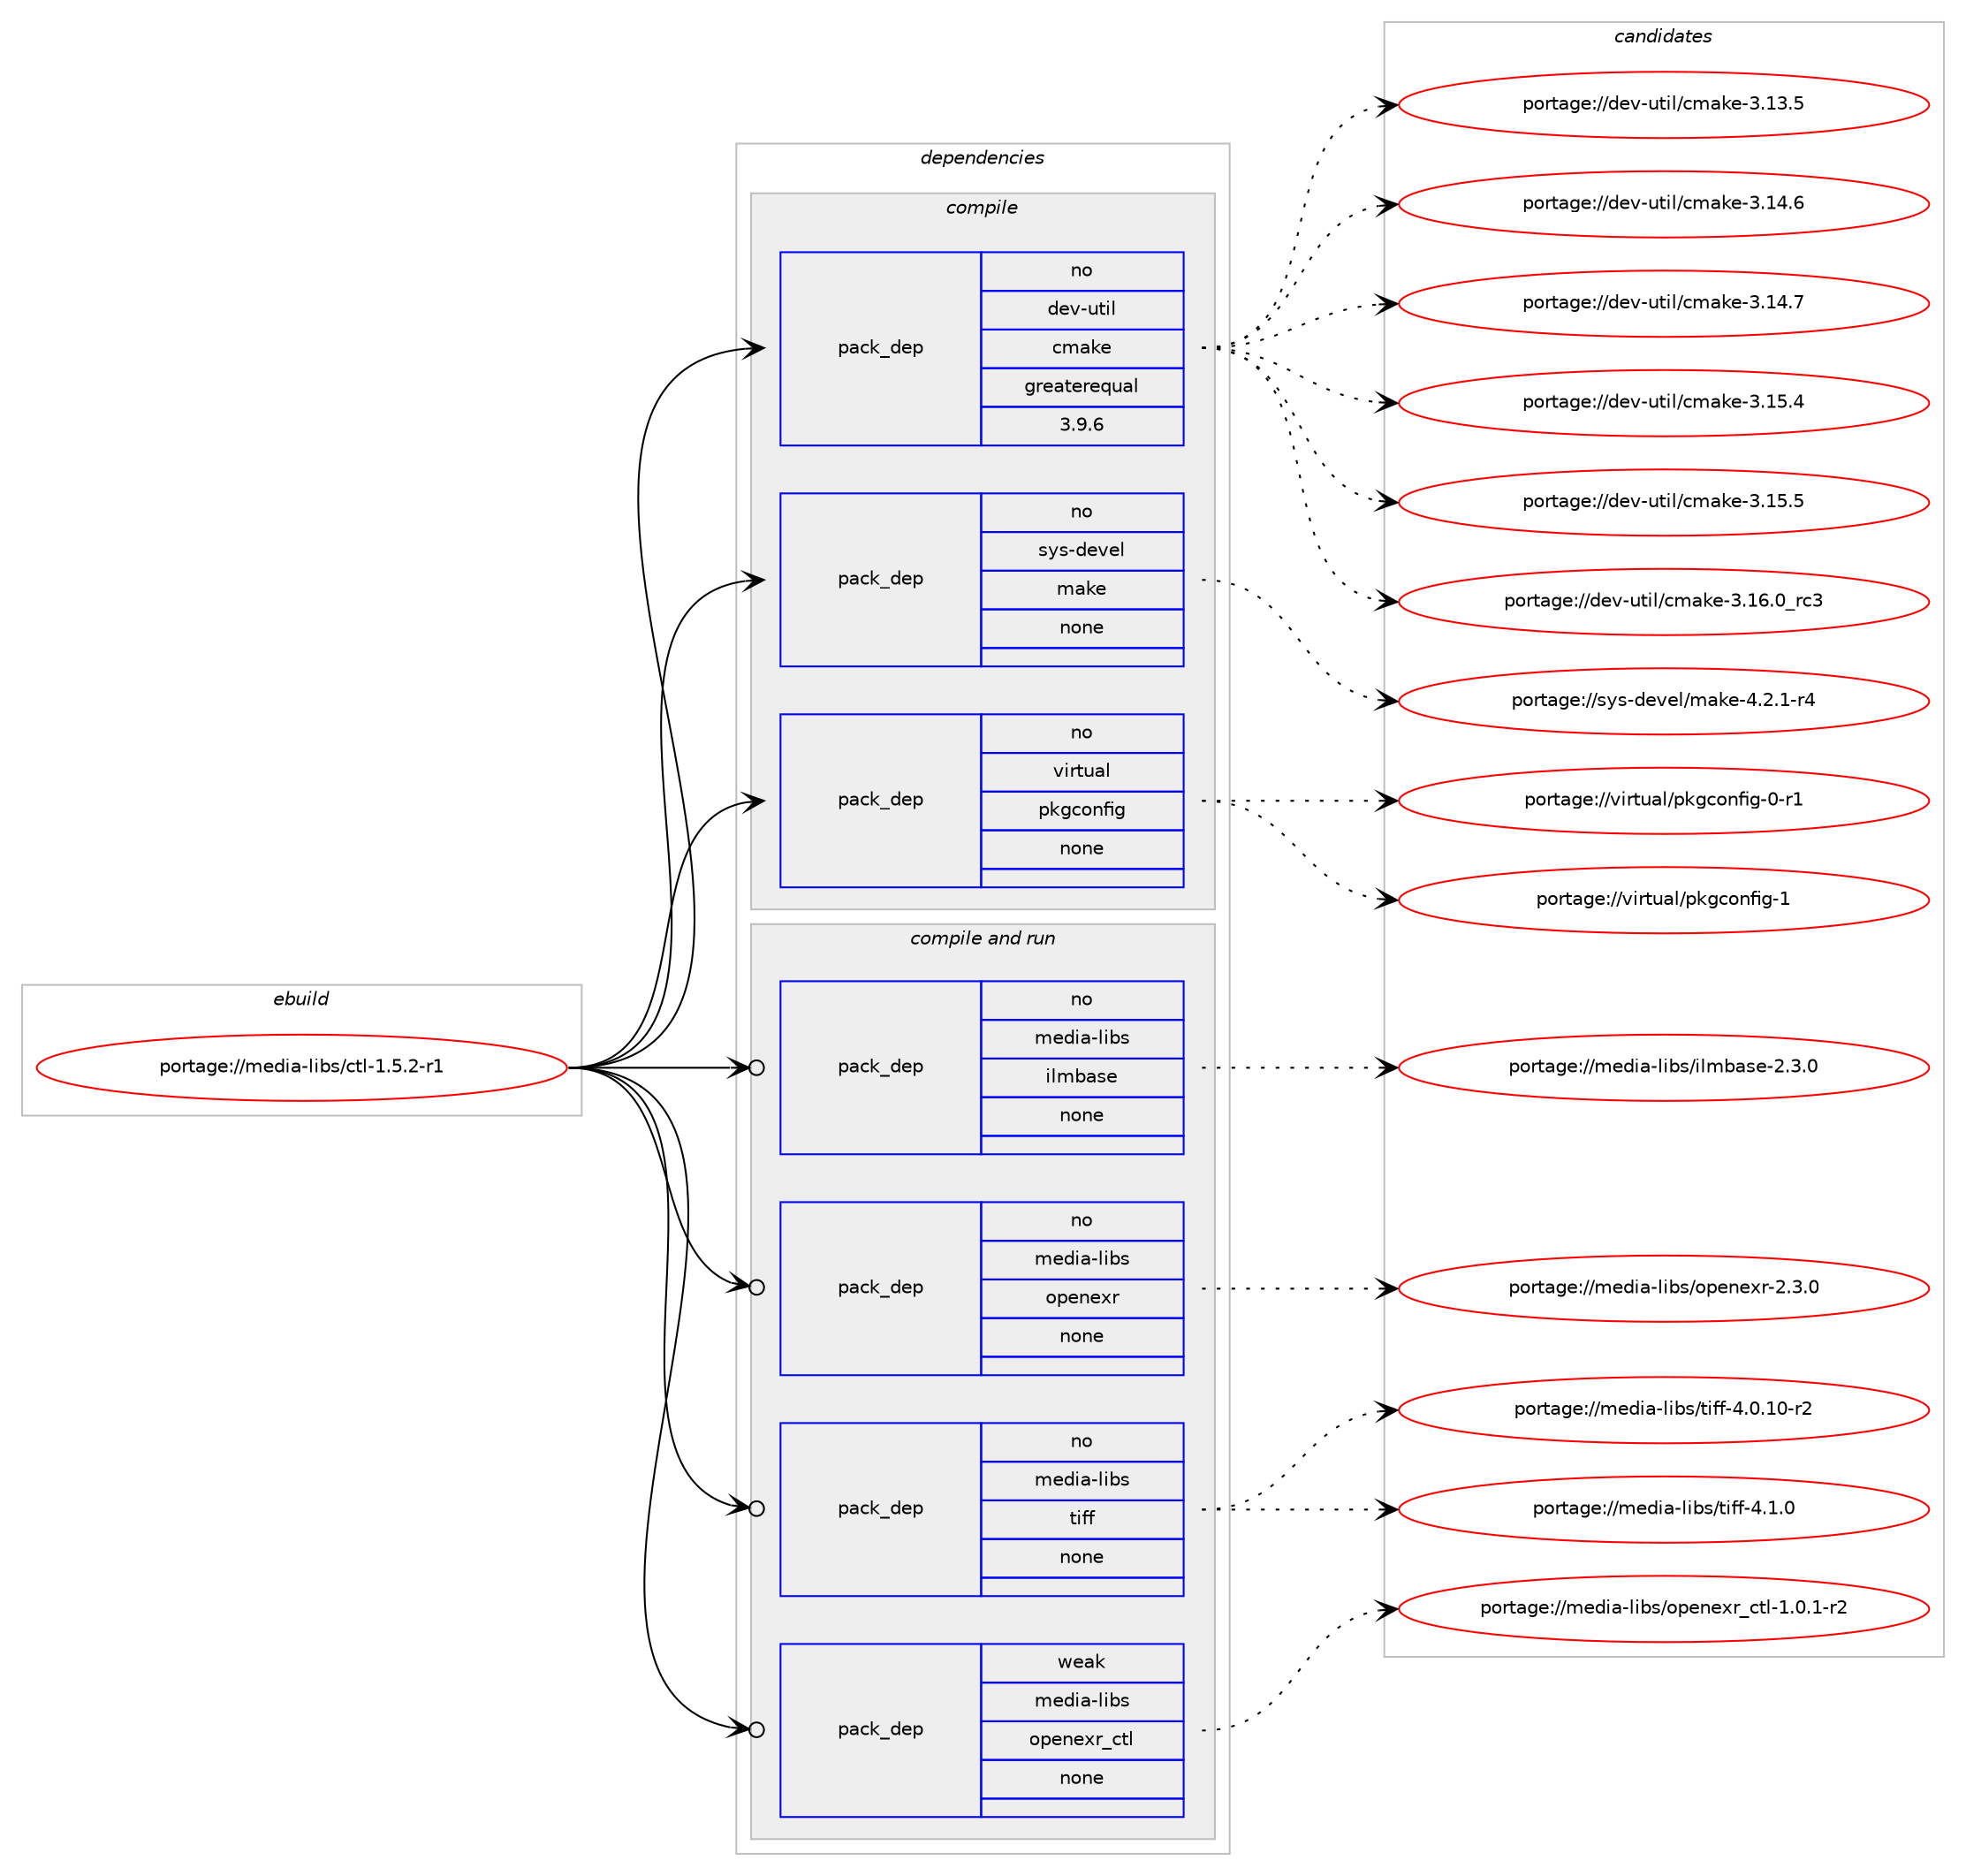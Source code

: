 digraph prolog {

# *************
# Graph options
# *************

newrank=true;
concentrate=true;
compound=true;
graph [rankdir=LR,fontname=Helvetica,fontsize=10,ranksep=1.5];#, ranksep=2.5, nodesep=0.2];
edge  [arrowhead=vee];
node  [fontname=Helvetica,fontsize=10];

# **********
# The ebuild
# **********

subgraph cluster_leftcol {
color=gray;
rank=same;
label=<<i>ebuild</i>>;
id [label="portage://media-libs/ctl-1.5.2-r1", color=red, width=4, href="../media-libs/ctl-1.5.2-r1.svg"];
}

# ****************
# The dependencies
# ****************

subgraph cluster_midcol {
color=gray;
label=<<i>dependencies</i>>;
subgraph cluster_compile {
fillcolor="#eeeeee";
style=filled;
label=<<i>compile</i>>;
subgraph pack233430 {
dependency317876 [label=<<TABLE BORDER="0" CELLBORDER="1" CELLSPACING="0" CELLPADDING="4" WIDTH="220"><TR><TD ROWSPAN="6" CELLPADDING="30">pack_dep</TD></TR><TR><TD WIDTH="110">no</TD></TR><TR><TD>dev-util</TD></TR><TR><TD>cmake</TD></TR><TR><TD>greaterequal</TD></TR><TR><TD>3.9.6</TD></TR></TABLE>>, shape=none, color=blue];
}
id:e -> dependency317876:w [weight=20,style="solid",arrowhead="vee"];
subgraph pack233431 {
dependency317877 [label=<<TABLE BORDER="0" CELLBORDER="1" CELLSPACING="0" CELLPADDING="4" WIDTH="220"><TR><TD ROWSPAN="6" CELLPADDING="30">pack_dep</TD></TR><TR><TD WIDTH="110">no</TD></TR><TR><TD>sys-devel</TD></TR><TR><TD>make</TD></TR><TR><TD>none</TD></TR><TR><TD></TD></TR></TABLE>>, shape=none, color=blue];
}
id:e -> dependency317877:w [weight=20,style="solid",arrowhead="vee"];
subgraph pack233432 {
dependency317878 [label=<<TABLE BORDER="0" CELLBORDER="1" CELLSPACING="0" CELLPADDING="4" WIDTH="220"><TR><TD ROWSPAN="6" CELLPADDING="30">pack_dep</TD></TR><TR><TD WIDTH="110">no</TD></TR><TR><TD>virtual</TD></TR><TR><TD>pkgconfig</TD></TR><TR><TD>none</TD></TR><TR><TD></TD></TR></TABLE>>, shape=none, color=blue];
}
id:e -> dependency317878:w [weight=20,style="solid",arrowhead="vee"];
}
subgraph cluster_compileandrun {
fillcolor="#eeeeee";
style=filled;
label=<<i>compile and run</i>>;
subgraph pack233433 {
dependency317879 [label=<<TABLE BORDER="0" CELLBORDER="1" CELLSPACING="0" CELLPADDING="4" WIDTH="220"><TR><TD ROWSPAN="6" CELLPADDING="30">pack_dep</TD></TR><TR><TD WIDTH="110">no</TD></TR><TR><TD>media-libs</TD></TR><TR><TD>ilmbase</TD></TR><TR><TD>none</TD></TR><TR><TD></TD></TR></TABLE>>, shape=none, color=blue];
}
id:e -> dependency317879:w [weight=20,style="solid",arrowhead="odotvee"];
subgraph pack233434 {
dependency317880 [label=<<TABLE BORDER="0" CELLBORDER="1" CELLSPACING="0" CELLPADDING="4" WIDTH="220"><TR><TD ROWSPAN="6" CELLPADDING="30">pack_dep</TD></TR><TR><TD WIDTH="110">no</TD></TR><TR><TD>media-libs</TD></TR><TR><TD>openexr</TD></TR><TR><TD>none</TD></TR><TR><TD></TD></TR></TABLE>>, shape=none, color=blue];
}
id:e -> dependency317880:w [weight=20,style="solid",arrowhead="odotvee"];
subgraph pack233435 {
dependency317881 [label=<<TABLE BORDER="0" CELLBORDER="1" CELLSPACING="0" CELLPADDING="4" WIDTH="220"><TR><TD ROWSPAN="6" CELLPADDING="30">pack_dep</TD></TR><TR><TD WIDTH="110">no</TD></TR><TR><TD>media-libs</TD></TR><TR><TD>tiff</TD></TR><TR><TD>none</TD></TR><TR><TD></TD></TR></TABLE>>, shape=none, color=blue];
}
id:e -> dependency317881:w [weight=20,style="solid",arrowhead="odotvee"];
subgraph pack233436 {
dependency317882 [label=<<TABLE BORDER="0" CELLBORDER="1" CELLSPACING="0" CELLPADDING="4" WIDTH="220"><TR><TD ROWSPAN="6" CELLPADDING="30">pack_dep</TD></TR><TR><TD WIDTH="110">weak</TD></TR><TR><TD>media-libs</TD></TR><TR><TD>openexr_ctl</TD></TR><TR><TD>none</TD></TR><TR><TD></TD></TR></TABLE>>, shape=none, color=blue];
}
id:e -> dependency317882:w [weight=20,style="solid",arrowhead="odotvee"];
}
subgraph cluster_run {
fillcolor="#eeeeee";
style=filled;
label=<<i>run</i>>;
}
}

# **************
# The candidates
# **************

subgraph cluster_choices {
rank=same;
color=gray;
label=<<i>candidates</i>>;

subgraph choice233430 {
color=black;
nodesep=1;
choiceportage1001011184511711610510847991099710710145514649514653 [label="portage://dev-util/cmake-3.13.5", color=red, width=4,href="../dev-util/cmake-3.13.5.svg"];
choiceportage1001011184511711610510847991099710710145514649524654 [label="portage://dev-util/cmake-3.14.6", color=red, width=4,href="../dev-util/cmake-3.14.6.svg"];
choiceportage1001011184511711610510847991099710710145514649524655 [label="portage://dev-util/cmake-3.14.7", color=red, width=4,href="../dev-util/cmake-3.14.7.svg"];
choiceportage1001011184511711610510847991099710710145514649534652 [label="portage://dev-util/cmake-3.15.4", color=red, width=4,href="../dev-util/cmake-3.15.4.svg"];
choiceportage1001011184511711610510847991099710710145514649534653 [label="portage://dev-util/cmake-3.15.5", color=red, width=4,href="../dev-util/cmake-3.15.5.svg"];
choiceportage1001011184511711610510847991099710710145514649544648951149951 [label="portage://dev-util/cmake-3.16.0_rc3", color=red, width=4,href="../dev-util/cmake-3.16.0_rc3.svg"];
dependency317876:e -> choiceportage1001011184511711610510847991099710710145514649514653:w [style=dotted,weight="100"];
dependency317876:e -> choiceportage1001011184511711610510847991099710710145514649524654:w [style=dotted,weight="100"];
dependency317876:e -> choiceportage1001011184511711610510847991099710710145514649524655:w [style=dotted,weight="100"];
dependency317876:e -> choiceportage1001011184511711610510847991099710710145514649534652:w [style=dotted,weight="100"];
dependency317876:e -> choiceportage1001011184511711610510847991099710710145514649534653:w [style=dotted,weight="100"];
dependency317876:e -> choiceportage1001011184511711610510847991099710710145514649544648951149951:w [style=dotted,weight="100"];
}
subgraph choice233431 {
color=black;
nodesep=1;
choiceportage1151211154510010111810110847109971071014552465046494511452 [label="portage://sys-devel/make-4.2.1-r4", color=red, width=4,href="../sys-devel/make-4.2.1-r4.svg"];
dependency317877:e -> choiceportage1151211154510010111810110847109971071014552465046494511452:w [style=dotted,weight="100"];
}
subgraph choice233432 {
color=black;
nodesep=1;
choiceportage11810511411611797108471121071039911111010210510345484511449 [label="portage://virtual/pkgconfig-0-r1", color=red, width=4,href="../virtual/pkgconfig-0-r1.svg"];
choiceportage1181051141161179710847112107103991111101021051034549 [label="portage://virtual/pkgconfig-1", color=red, width=4,href="../virtual/pkgconfig-1.svg"];
dependency317878:e -> choiceportage11810511411611797108471121071039911111010210510345484511449:w [style=dotted,weight="100"];
dependency317878:e -> choiceportage1181051141161179710847112107103991111101021051034549:w [style=dotted,weight="100"];
}
subgraph choice233433 {
color=black;
nodesep=1;
choiceportage109101100105974510810598115471051081099897115101455046514648 [label="portage://media-libs/ilmbase-2.3.0", color=red, width=4,href="../media-libs/ilmbase-2.3.0.svg"];
dependency317879:e -> choiceportage109101100105974510810598115471051081099897115101455046514648:w [style=dotted,weight="100"];
}
subgraph choice233434 {
color=black;
nodesep=1;
choiceportage10910110010597451081059811547111112101110101120114455046514648 [label="portage://media-libs/openexr-2.3.0", color=red, width=4,href="../media-libs/openexr-2.3.0.svg"];
dependency317880:e -> choiceportage10910110010597451081059811547111112101110101120114455046514648:w [style=dotted,weight="100"];
}
subgraph choice233435 {
color=black;
nodesep=1;
choiceportage10910110010597451081059811547116105102102455246484649484511450 [label="portage://media-libs/tiff-4.0.10-r2", color=red, width=4,href="../media-libs/tiff-4.0.10-r2.svg"];
choiceportage10910110010597451081059811547116105102102455246494648 [label="portage://media-libs/tiff-4.1.0", color=red, width=4,href="../media-libs/tiff-4.1.0.svg"];
dependency317881:e -> choiceportage10910110010597451081059811547116105102102455246484649484511450:w [style=dotted,weight="100"];
dependency317881:e -> choiceportage10910110010597451081059811547116105102102455246494648:w [style=dotted,weight="100"];
}
subgraph choice233436 {
color=black;
nodesep=1;
choiceportage1091011001059745108105981154711111210111010112011495991161084549464846494511450 [label="portage://media-libs/openexr_ctl-1.0.1-r2", color=red, width=4,href="../media-libs/openexr_ctl-1.0.1-r2.svg"];
dependency317882:e -> choiceportage1091011001059745108105981154711111210111010112011495991161084549464846494511450:w [style=dotted,weight="100"];
}
}

}
